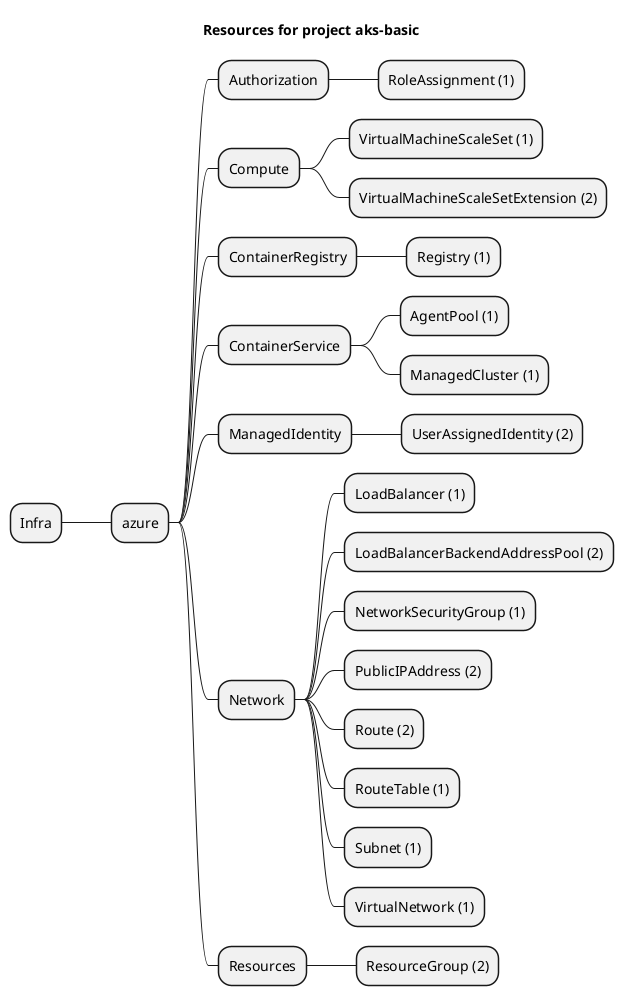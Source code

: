@startmindmap
title Resources for project aks-basic
skinparam monochrome true
+ Infra
++ azure
+++ Authorization
++++ RoleAssignment (1)
+++ Compute
++++ VirtualMachineScaleSet (1)
++++ VirtualMachineScaleSetExtension (2)
+++ ContainerRegistry
++++ Registry (1)
+++ ContainerService
++++ AgentPool (1)
++++ ManagedCluster (1)
+++ ManagedIdentity
++++ UserAssignedIdentity (2)
+++ Network
++++ LoadBalancer (1)
++++ LoadBalancerBackendAddressPool (2)
++++ NetworkSecurityGroup (1)
++++ PublicIPAddress (2)
++++ Route (2)
++++ RouteTable (1)
++++ Subnet (1)
++++ VirtualNetwork (1)
+++ Resources
++++ ResourceGroup (2)
@endmindmap